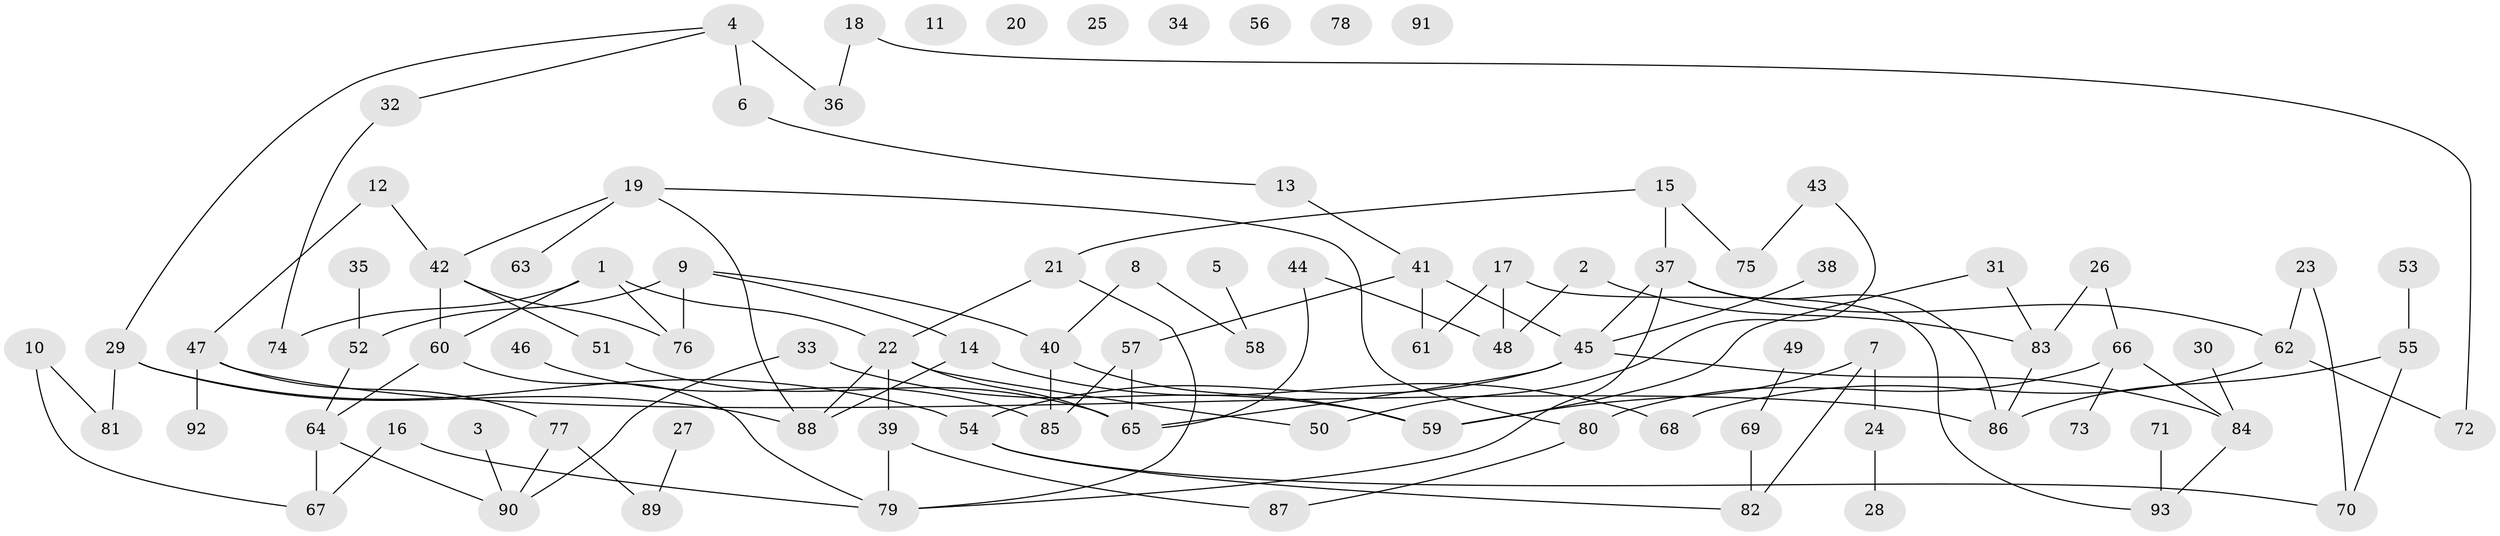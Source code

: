 // coarse degree distribution, {2: 0.2857142857142857, 9: 0.14285714285714285, 3: 0.14285714285714285, 1: 0.23809523809523808, 7: 0.14285714285714285, 6: 0.047619047619047616}
// Generated by graph-tools (version 1.1) at 2025/35/03/04/25 23:35:50]
// undirected, 93 vertices, 117 edges
graph export_dot {
  node [color=gray90,style=filled];
  1;
  2;
  3;
  4;
  5;
  6;
  7;
  8;
  9;
  10;
  11;
  12;
  13;
  14;
  15;
  16;
  17;
  18;
  19;
  20;
  21;
  22;
  23;
  24;
  25;
  26;
  27;
  28;
  29;
  30;
  31;
  32;
  33;
  34;
  35;
  36;
  37;
  38;
  39;
  40;
  41;
  42;
  43;
  44;
  45;
  46;
  47;
  48;
  49;
  50;
  51;
  52;
  53;
  54;
  55;
  56;
  57;
  58;
  59;
  60;
  61;
  62;
  63;
  64;
  65;
  66;
  67;
  68;
  69;
  70;
  71;
  72;
  73;
  74;
  75;
  76;
  77;
  78;
  79;
  80;
  81;
  82;
  83;
  84;
  85;
  86;
  87;
  88;
  89;
  90;
  91;
  92;
  93;
  1 -- 22;
  1 -- 60;
  1 -- 74;
  1 -- 76;
  2 -- 48;
  2 -- 83;
  3 -- 90;
  4 -- 6;
  4 -- 29;
  4 -- 32;
  4 -- 36;
  5 -- 58;
  6 -- 13;
  7 -- 24;
  7 -- 59;
  7 -- 82;
  8 -- 40;
  8 -- 58;
  9 -- 14;
  9 -- 40;
  9 -- 52;
  9 -- 76;
  10 -- 67;
  10 -- 81;
  12 -- 42;
  12 -- 47;
  13 -- 41;
  14 -- 68;
  14 -- 88;
  15 -- 21;
  15 -- 37;
  15 -- 75;
  16 -- 67;
  16 -- 79;
  17 -- 48;
  17 -- 61;
  17 -- 93;
  18 -- 36;
  18 -- 72;
  19 -- 42;
  19 -- 63;
  19 -- 80;
  19 -- 88;
  21 -- 22;
  21 -- 79;
  22 -- 39;
  22 -- 50;
  22 -- 65;
  22 -- 88;
  23 -- 62;
  23 -- 70;
  24 -- 28;
  26 -- 66;
  26 -- 83;
  27 -- 89;
  29 -- 54;
  29 -- 81;
  29 -- 88;
  30 -- 84;
  31 -- 59;
  31 -- 83;
  32 -- 74;
  33 -- 59;
  33 -- 90;
  35 -- 52;
  37 -- 45;
  37 -- 62;
  37 -- 79;
  37 -- 86;
  38 -- 45;
  39 -- 79;
  39 -- 87;
  40 -- 59;
  40 -- 85;
  41 -- 45;
  41 -- 57;
  41 -- 61;
  42 -- 51;
  42 -- 60;
  42 -- 76;
  43 -- 50;
  43 -- 75;
  44 -- 48;
  44 -- 65;
  45 -- 54;
  45 -- 65;
  45 -- 84;
  46 -- 85;
  47 -- 77;
  47 -- 86;
  47 -- 92;
  49 -- 69;
  51 -- 65;
  52 -- 64;
  53 -- 55;
  54 -- 70;
  54 -- 82;
  55 -- 70;
  55 -- 86;
  57 -- 65;
  57 -- 85;
  60 -- 64;
  60 -- 79;
  62 -- 68;
  62 -- 72;
  64 -- 67;
  64 -- 90;
  66 -- 73;
  66 -- 80;
  66 -- 84;
  69 -- 82;
  71 -- 93;
  77 -- 89;
  77 -- 90;
  80 -- 87;
  83 -- 86;
  84 -- 93;
}
